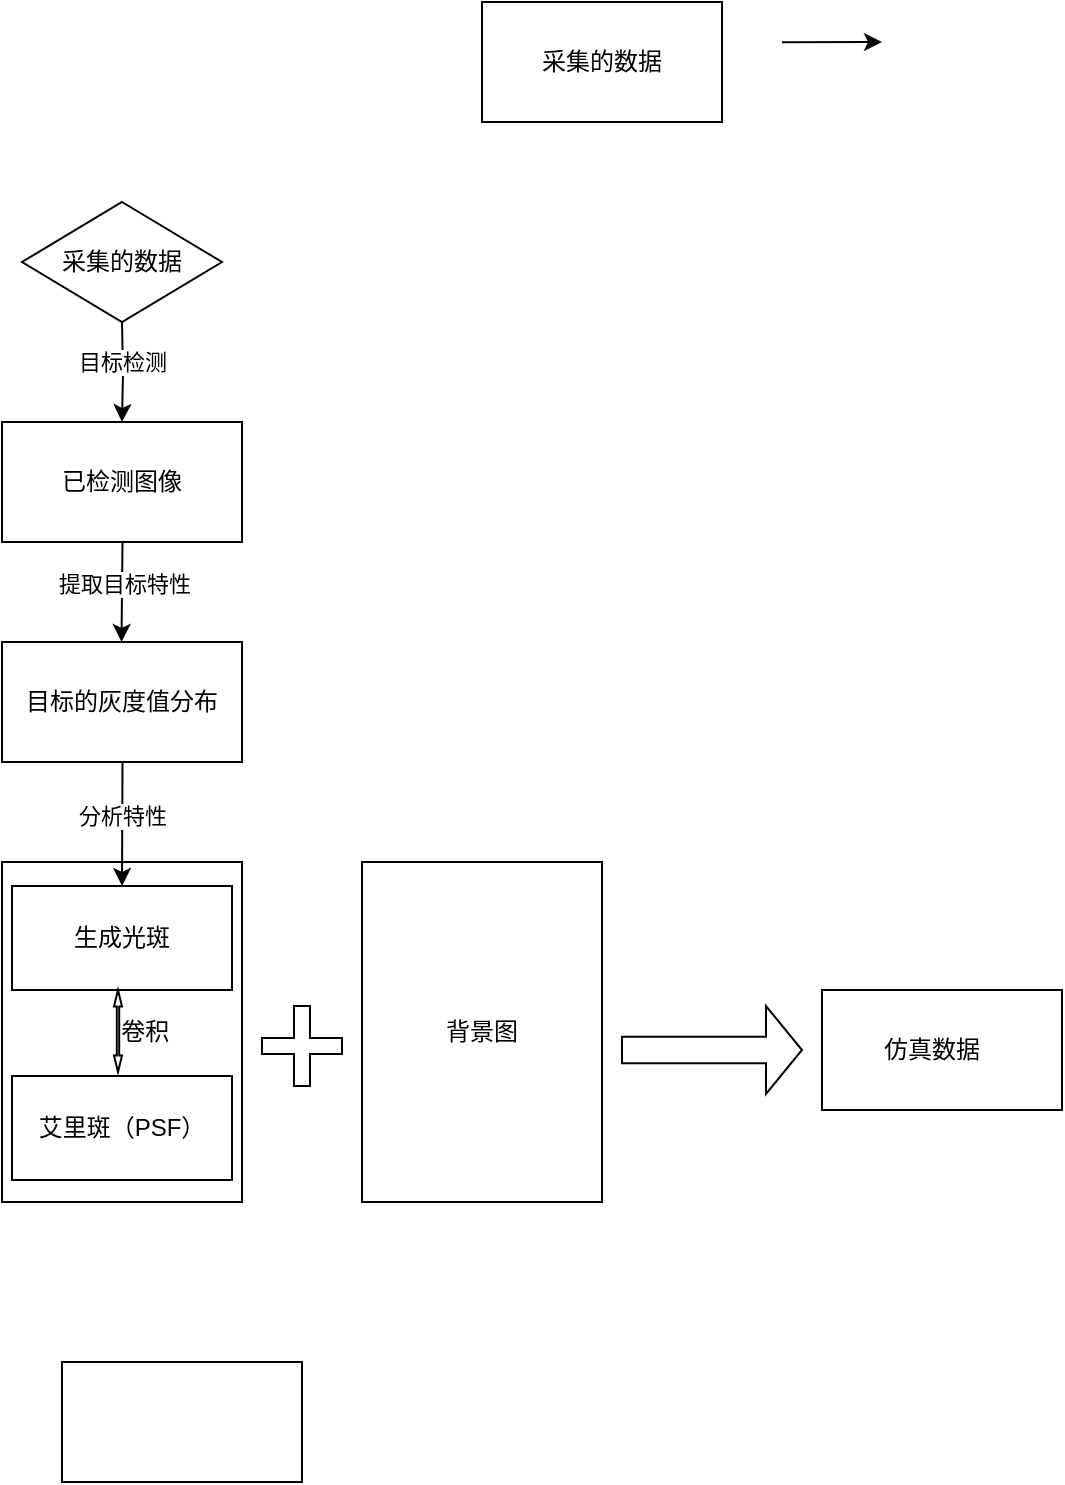 <mxfile version="21.7.1" type="github">
  <diagram name="第 1 页" id="dj6TSy6KrakAutK6t_vl">
    <mxGraphModel dx="1397" dy="790" grid="0" gridSize="10" guides="0" tooltips="1" connect="1" arrows="1" fold="1" page="1" pageScale="1" pageWidth="827" pageHeight="1169" math="0" shadow="0">
      <root>
        <object label="" id="0">
          <mxCell />
        </object>
        <mxCell id="1" parent="0" />
        <mxCell id="PjvCkRNtrhwwqzVZTrrp-1" value="采集的数据" style="rounded=0;whiteSpace=wrap;html=1;" vertex="1" parent="1">
          <mxGeometry x="530" y="100" width="120" height="60" as="geometry" />
        </mxCell>
        <mxCell id="PjvCkRNtrhwwqzVZTrrp-7" value="" style="edgeStyle=orthogonalEdgeStyle;rounded=0;orthogonalLoop=1;jettySize=auto;html=1;" edge="1" parent="1" target="PjvCkRNtrhwwqzVZTrrp-2">
          <mxGeometry relative="1" as="geometry">
            <mxPoint x="350" y="260" as="sourcePoint" />
          </mxGeometry>
        </mxCell>
        <mxCell id="PjvCkRNtrhwwqzVZTrrp-8" value="目标检测" style="edgeLabel;html=1;align=center;verticalAlign=middle;resizable=0;points=[];" vertex="1" connectable="0" parent="PjvCkRNtrhwwqzVZTrrp-7">
          <mxGeometry x="0.24" y="-5" relative="1" as="geometry">
            <mxPoint x="5" y="-11" as="offset" />
          </mxGeometry>
        </mxCell>
        <mxCell id="PjvCkRNtrhwwqzVZTrrp-2" value="已检测图像" style="rounded=0;whiteSpace=wrap;html=1;" vertex="1" parent="1">
          <mxGeometry x="290" y="310" width="120" height="60" as="geometry" />
        </mxCell>
        <mxCell id="PjvCkRNtrhwwqzVZTrrp-3" value="目标的灰度值分布" style="rounded=0;whiteSpace=wrap;html=1;" vertex="1" parent="1">
          <mxGeometry x="290" y="420" width="120" height="60" as="geometry" />
        </mxCell>
        <mxCell id="PjvCkRNtrhwwqzVZTrrp-10" value="" style="endArrow=classic;html=1;rounded=0;" edge="1" parent="1">
          <mxGeometry width="50" height="50" relative="1" as="geometry">
            <mxPoint x="350.25" y="370" as="sourcePoint" />
            <mxPoint x="349.75" y="420" as="targetPoint" />
          </mxGeometry>
        </mxCell>
        <mxCell id="PjvCkRNtrhwwqzVZTrrp-11" value="提取目标特性" style="edgeLabel;html=1;align=center;verticalAlign=middle;resizable=0;points=[];" vertex="1" connectable="0" parent="PjvCkRNtrhwwqzVZTrrp-10">
          <mxGeometry x="-0.184" y="1" relative="1" as="geometry">
            <mxPoint as="offset" />
          </mxGeometry>
        </mxCell>
        <mxCell id="PjvCkRNtrhwwqzVZTrrp-12" value="采集的数据" style="rhombus;whiteSpace=wrap;html=1;" vertex="1" parent="1">
          <mxGeometry x="300" y="200" width="100" height="60" as="geometry" />
        </mxCell>
        <mxCell id="PjvCkRNtrhwwqzVZTrrp-16" value="" style="rounded=0;whiteSpace=wrap;html=1;" vertex="1" parent="1">
          <mxGeometry x="320" y="780" width="120" height="60" as="geometry" />
        </mxCell>
        <mxCell id="PjvCkRNtrhwwqzVZTrrp-18" value="" style="endArrow=classic;html=1;rounded=0;" edge="1" parent="1">
          <mxGeometry width="50" height="50" relative="1" as="geometry">
            <mxPoint x="680" y="120.109" as="sourcePoint" />
            <mxPoint x="730" y="120" as="targetPoint" />
          </mxGeometry>
        </mxCell>
        <mxCell id="PjvCkRNtrhwwqzVZTrrp-20" value="背景图" style="rounded=0;whiteSpace=wrap;html=1;" vertex="1" parent="1">
          <mxGeometry x="470" y="530" width="120" height="170" as="geometry" />
        </mxCell>
        <mxCell id="PjvCkRNtrhwwqzVZTrrp-23" value="仿真数据&amp;nbsp; &amp;nbsp;" style="rounded=0;whiteSpace=wrap;html=1;" vertex="1" parent="1">
          <mxGeometry x="700" y="594" width="120" height="60" as="geometry" />
        </mxCell>
        <mxCell id="PjvCkRNtrhwwqzVZTrrp-24" value="" style="shape=singleArrow;whiteSpace=wrap;html=1;" vertex="1" parent="1">
          <mxGeometry x="600" y="602" width="90" height="44" as="geometry" />
        </mxCell>
        <mxCell id="PjvCkRNtrhwwqzVZTrrp-25" value="&lt;font style=&quot;font-size: 12px;&quot;&gt;&amp;nbsp; &amp;nbsp; &amp;nbsp; &amp;nbsp;卷积&lt;/font&gt;" style="rounded=0;whiteSpace=wrap;html=1;" vertex="1" parent="1">
          <mxGeometry x="290" y="530" width="120" height="170" as="geometry" />
        </mxCell>
        <mxCell id="PjvCkRNtrhwwqzVZTrrp-27" value="生成光斑" style="rounded=0;whiteSpace=wrap;html=1;" vertex="1" parent="1">
          <mxGeometry x="295" y="542" width="110" height="52" as="geometry" />
        </mxCell>
        <mxCell id="PjvCkRNtrhwwqzVZTrrp-28" value="" style="endArrow=classic;html=1;rounded=0;targetPerimeterSpacing=8;entryX=0.5;entryY=0;entryDx=0;entryDy=0;" edge="1" parent="1">
          <mxGeometry width="50" height="50" relative="1" as="geometry">
            <mxPoint x="350.25" y="480" as="sourcePoint" />
            <mxPoint x="350" y="542" as="targetPoint" />
          </mxGeometry>
        </mxCell>
        <mxCell id="PjvCkRNtrhwwqzVZTrrp-29" value="分析特性" style="edgeLabel;html=1;align=center;verticalAlign=middle;resizable=0;points=[];" vertex="1" connectable="0" parent="PjvCkRNtrhwwqzVZTrrp-28">
          <mxGeometry x="-0.126" relative="1" as="geometry">
            <mxPoint as="offset" />
          </mxGeometry>
        </mxCell>
        <mxCell id="PjvCkRNtrhwwqzVZTrrp-30" value="艾里斑（PSF）" style="rounded=0;whiteSpace=wrap;html=1;" vertex="1" parent="1">
          <mxGeometry x="295" y="637" width="110" height="52" as="geometry" />
        </mxCell>
        <mxCell id="PjvCkRNtrhwwqzVZTrrp-33" value="" style="shape=doubleArrow;direction=south;whiteSpace=wrap;html=1;" vertex="1" parent="1">
          <mxGeometry x="346" y="594" width="4" height="41" as="geometry" />
        </mxCell>
        <mxCell id="PjvCkRNtrhwwqzVZTrrp-35" value="" style="shape=cross;whiteSpace=wrap;html=1;" vertex="1" parent="1">
          <mxGeometry x="420" y="602" width="40" height="40" as="geometry" />
        </mxCell>
      </root>
    </mxGraphModel>
  </diagram>
</mxfile>
